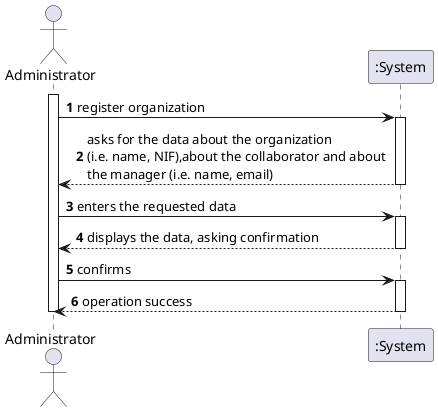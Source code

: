 @startuml
autonumber
actor "Administrator" as UNR

activate UNR
UNR -> ":System" : register organization
activate ":System"
":System" --> UNR : asks for the data about the organization \n(i.e. name, NIF),about the collaborator and about \nthe manager (i.e. name, email)
deactivate ":System"

UNR -> ":System" : enters the requested data
activate ":System"
":System" --> UNR : displays the data, asking confirmation
deactivate ":System"

UNR -> ":System" : confirms
activate ":System"
":System" --> UNR : operation success
deactivate ":System"

deactivate UNR
@enduml
